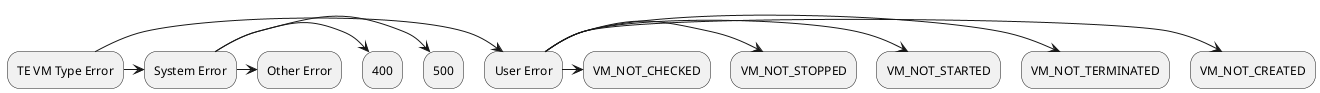 @startuml
' scale 3
"TE VM Type Error" -> "User Error"
"TE VM Type Error" -> "System Error"

' VM_NOT_CREATED <-- "User Error"
' VM_NOT_TERMINATED <-- "User Error"
' VM_NOT_STARTED <-- "User Error"
' VM_NOT_STOPPED <-- "User Error"
' VM_NOT_CHECKED <-- "User Error"

"User Error" -> VM_NOT_CREATED
"User Error" -> VM_NOT_TERMINATED
"User Error" -> VM_NOT_STARTED
"User Error" -> VM_NOT_STOPPED
"User Error" -> VM_NOT_CHECKED

"System Error" -> 500
"System Error" -> 400
"System Error" -> Other Error

@enduml
